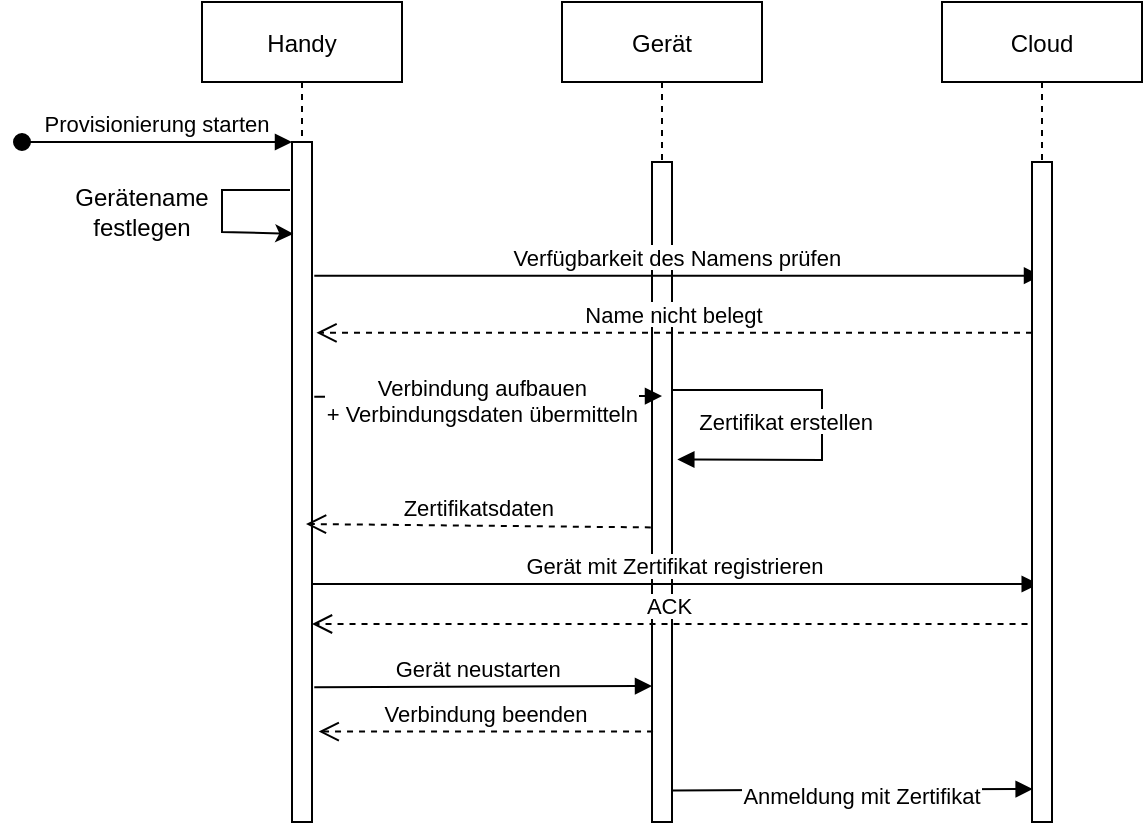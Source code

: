 <mxfile version="15.7.3" type="device"><diagram id="kgpKYQtTHZ0yAKxKKP6v" name="Page-1"><mxGraphModel dx="716" dy="448" grid="1" gridSize="10" guides="1" tooltips="1" connect="1" arrows="1" fold="1" page="1" pageScale="1" pageWidth="850" pageHeight="1100" math="0" shadow="0"><root><mxCell id="0"/><mxCell id="1" parent="0"/><mxCell id="3nuBFxr9cyL0pnOWT2aG-1" value="Handy" style="shape=umlLifeline;perimeter=lifelinePerimeter;container=1;collapsible=0;recursiveResize=0;rounded=0;shadow=0;strokeWidth=1;" parent="1" vertex="1"><mxGeometry x="120" y="80" width="100" height="410" as="geometry"/></mxCell><mxCell id="3nuBFxr9cyL0pnOWT2aG-2" value="" style="points=[];perimeter=orthogonalPerimeter;rounded=0;shadow=0;strokeWidth=1;" parent="3nuBFxr9cyL0pnOWT2aG-1" vertex="1"><mxGeometry x="45" y="70" width="10" height="340" as="geometry"/></mxCell><mxCell id="3nuBFxr9cyL0pnOWT2aG-3" value="Provisionierung starten" style="verticalAlign=bottom;startArrow=oval;endArrow=block;startSize=8;shadow=0;strokeWidth=1;" parent="3nuBFxr9cyL0pnOWT2aG-1" target="3nuBFxr9cyL0pnOWT2aG-2" edge="1"><mxGeometry relative="1" as="geometry"><mxPoint x="-90" y="70" as="sourcePoint"/></mxGeometry></mxCell><mxCell id="aAEMrtmvtp0fab1Xseig-3" value="" style="endArrow=classic;html=1;rounded=0;entryX=0.066;entryY=0.135;entryDx=0;entryDy=0;entryPerimeter=0;startArrow=none;" edge="1" parent="3nuBFxr9cyL0pnOWT2aG-1" target="3nuBFxr9cyL0pnOWT2aG-2"><mxGeometry width="50" height="50" relative="1" as="geometry"><mxPoint x="44" y="94" as="sourcePoint"/><mxPoint x="220" y="170" as="targetPoint"/><Array as="points"><mxPoint x="10" y="94"/><mxPoint x="10" y="100"/><mxPoint x="10" y="115"/></Array></mxGeometry></mxCell><mxCell id="3nuBFxr9cyL0pnOWT2aG-5" value="Gerät" style="shape=umlLifeline;perimeter=lifelinePerimeter;container=1;collapsible=0;recursiveResize=0;rounded=0;shadow=0;strokeWidth=1;" parent="1" vertex="1"><mxGeometry x="300" y="80" width="100" height="410" as="geometry"/></mxCell><mxCell id="3nuBFxr9cyL0pnOWT2aG-6" value="" style="points=[];perimeter=orthogonalPerimeter;rounded=0;shadow=0;strokeWidth=1;" parent="3nuBFxr9cyL0pnOWT2aG-5" vertex="1"><mxGeometry x="45" y="80" width="10" height="330" as="geometry"/></mxCell><mxCell id="aAEMrtmvtp0fab1Xseig-11" value="Zertifikat erstellen" style="verticalAlign=bottom;endArrow=block;shadow=0;strokeWidth=1;rounded=0;entryX=1.266;entryY=0.484;entryDx=0;entryDy=0;entryPerimeter=0;" edge="1" parent="3nuBFxr9cyL0pnOWT2aG-5"><mxGeometry x="0.406" y="-10" relative="1" as="geometry"><mxPoint x="55" y="194" as="sourcePoint"/><mxPoint x="57.66" y="228.72" as="targetPoint"/><Array as="points"><mxPoint x="130" y="194"/><mxPoint x="130" y="229"/></Array><mxPoint as="offset"/></mxGeometry></mxCell><mxCell id="aAEMrtmvtp0fab1Xseig-13" value="Zertifikatsdaten" style="verticalAlign=bottom;endArrow=open;dashed=1;endSize=8;shadow=0;strokeWidth=1;exitX=-0.059;exitY=0.587;exitDx=0;exitDy=0;exitPerimeter=0;" edge="1" parent="3nuBFxr9cyL0pnOWT2aG-5"><mxGeometry relative="1" as="geometry"><mxPoint x="-128" y="261" as="targetPoint"/><mxPoint x="44.41" y="262.71" as="sourcePoint"/></mxGeometry></mxCell><mxCell id="aAEMrtmvtp0fab1Xseig-14" value="Gerät mit Zertifikat registrieren" style="verticalAlign=bottom;endArrow=block;shadow=0;strokeWidth=1;exitX=1.114;exitY=0.229;exitDx=0;exitDy=0;exitPerimeter=0;" edge="1" parent="3nuBFxr9cyL0pnOWT2aG-5"><mxGeometry relative="1" as="geometry"><mxPoint x="-125.0" y="291.0" as="sourcePoint"/><mxPoint x="238.36" y="291.0" as="targetPoint"/><Array as="points"/></mxGeometry></mxCell><mxCell id="aAEMrtmvtp0fab1Xseig-17" value="Gerät neustarten" style="verticalAlign=bottom;endArrow=block;shadow=0;strokeWidth=1;exitX=1.114;exitY=0.802;exitDx=0;exitDy=0;exitPerimeter=0;" edge="1" parent="3nuBFxr9cyL0pnOWT2aG-5" source="3nuBFxr9cyL0pnOWT2aG-2"><mxGeometry x="-0.03" relative="1" as="geometry"><mxPoint x="-120" y="342" as="sourcePoint"/><mxPoint x="45.0" y="342" as="targetPoint"/><Array as="points"/><mxPoint as="offset"/></mxGeometry></mxCell><mxCell id="3nuBFxr9cyL0pnOWT2aG-7" value="Name nicht belegt" style="verticalAlign=bottom;endArrow=open;dashed=1;endSize=8;shadow=0;strokeWidth=1;entryX=1.224;entryY=0.313;entryDx=0;entryDy=0;entryPerimeter=0;" parent="1" edge="1"><mxGeometry relative="1" as="geometry"><mxPoint x="177.24" y="245.42" as="targetPoint"/><mxPoint x="535" y="245.42" as="sourcePoint"/></mxGeometry></mxCell><mxCell id="3nuBFxr9cyL0pnOWT2aG-9" value="Verfügbarkeit des Namens prüfen" style="verticalAlign=bottom;endArrow=block;shadow=0;strokeWidth=1;exitX=1.114;exitY=0.229;exitDx=0;exitDy=0;exitPerimeter=0;" parent="1" edge="1"><mxGeometry relative="1" as="geometry"><mxPoint x="176.14" y="216.86" as="sourcePoint"/><mxPoint x="539.5" y="216.86" as="targetPoint"/><Array as="points"/></mxGeometry></mxCell><mxCell id="aAEMrtmvtp0fab1Xseig-1" value="Cloud" style="shape=umlLifeline;perimeter=lifelinePerimeter;container=1;collapsible=0;recursiveResize=0;rounded=0;shadow=0;strokeWidth=1;" vertex="1" parent="1"><mxGeometry x="490" y="80" width="100" height="410" as="geometry"/></mxCell><mxCell id="aAEMrtmvtp0fab1Xseig-2" value="" style="points=[];perimeter=orthogonalPerimeter;rounded=0;shadow=0;strokeWidth=1;" vertex="1" parent="aAEMrtmvtp0fab1Xseig-1"><mxGeometry x="45" y="80" width="10" height="330" as="geometry"/></mxCell><mxCell id="aAEMrtmvtp0fab1Xseig-5" value="Gerätename&lt;br&gt;festlegen" style="text;html=1;strokeColor=none;fillColor=none;align=center;verticalAlign=middle;whiteSpace=wrap;rounded=0;" vertex="1" parent="1"><mxGeometry x="60" y="170" width="60" height="30" as="geometry"/></mxCell><mxCell id="aAEMrtmvtp0fab1Xseig-10" value="Verbindung aufbauen &#10;+ Verbindungsdaten übermitteln" style="verticalAlign=bottom;endArrow=block;shadow=0;strokeWidth=1;exitX=1.114;exitY=0.407;exitDx=0;exitDy=0;exitPerimeter=0;entryX=0.5;entryY=0.388;entryDx=0;entryDy=0;entryPerimeter=0;" edge="1" parent="1"><mxGeometry x="-0.033" y="-18" relative="1" as="geometry"><mxPoint x="176.14" y="277.38" as="sourcePoint"/><mxPoint x="350" y="277.04" as="targetPoint"/><Array as="points"/><mxPoint as="offset"/></mxGeometry></mxCell><mxCell id="aAEMrtmvtp0fab1Xseig-15" value="ACK" style="verticalAlign=bottom;endArrow=open;dashed=1;endSize=8;shadow=0;strokeWidth=1;entryX=1.224;entryY=0.313;entryDx=0;entryDy=0;entryPerimeter=0;" edge="1" parent="1"><mxGeometry relative="1" as="geometry"><mxPoint x="175.0" y="391" as="targetPoint"/><mxPoint x="532.76" y="391" as="sourcePoint"/></mxGeometry></mxCell><mxCell id="aAEMrtmvtp0fab1Xseig-16" value="Anmeldung mit Zertifikat" style="verticalAlign=bottom;endArrow=block;shadow=0;strokeWidth=1;exitX=1.045;exitY=0.843;exitDx=0;exitDy=0;exitPerimeter=0;entryX=0.031;entryY=0.841;entryDx=0;entryDy=0;entryPerimeter=0;" edge="1" parent="1"><mxGeometry x="0.051" y="-12" relative="1" as="geometry"><mxPoint x="355.45" y="474.19" as="sourcePoint"/><mxPoint x="535.31" y="473.53" as="targetPoint"/><Array as="points"/><mxPoint as="offset"/></mxGeometry></mxCell><mxCell id="aAEMrtmvtp0fab1Xseig-18" value="Verbindung beenden" style="verticalAlign=bottom;endArrow=open;dashed=1;endSize=8;shadow=0;strokeWidth=1;entryX=1.334;entryY=0.867;entryDx=0;entryDy=0;entryPerimeter=0;exitX=0.052;exitY=0.863;exitDx=0;exitDy=0;exitPerimeter=0;" edge="1" parent="1" source="3nuBFxr9cyL0pnOWT2aG-6" target="3nuBFxr9cyL0pnOWT2aG-2"><mxGeometry relative="1" as="geometry"><mxPoint x="185.0" y="401" as="targetPoint"/><mxPoint x="542.76" y="401" as="sourcePoint"/></mxGeometry></mxCell></root></mxGraphModel></diagram></mxfile>